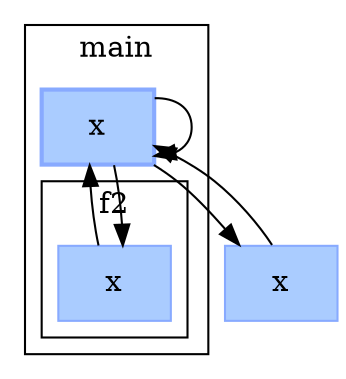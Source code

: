 digraph G {
  cp2 [label=<x>, shape=box, fillcolor="#AACCFF", color="#88AAFF",
       style="filled,bold", ];
  cp3 [label=<x>, shape=box, fillcolor="#AACCFF", color="#88AAFF",
       style="filled", ];
  cp6 [label=<x>, shape=box, fillcolor="#AACCFF", color="#88AAFF",
       style="filled", ];
  
  subgraph cluster_cs_1 { label=<main>; cp2;
    subgraph cluster_cs_4 { label=<f2>; cp6;
       };
     };
  
  cp2 -> cp2;
  cp2 -> cp3;
  cp2 -> cp6;
  cp3 -> cp2;
  cp6 -> cp2;
  
  }